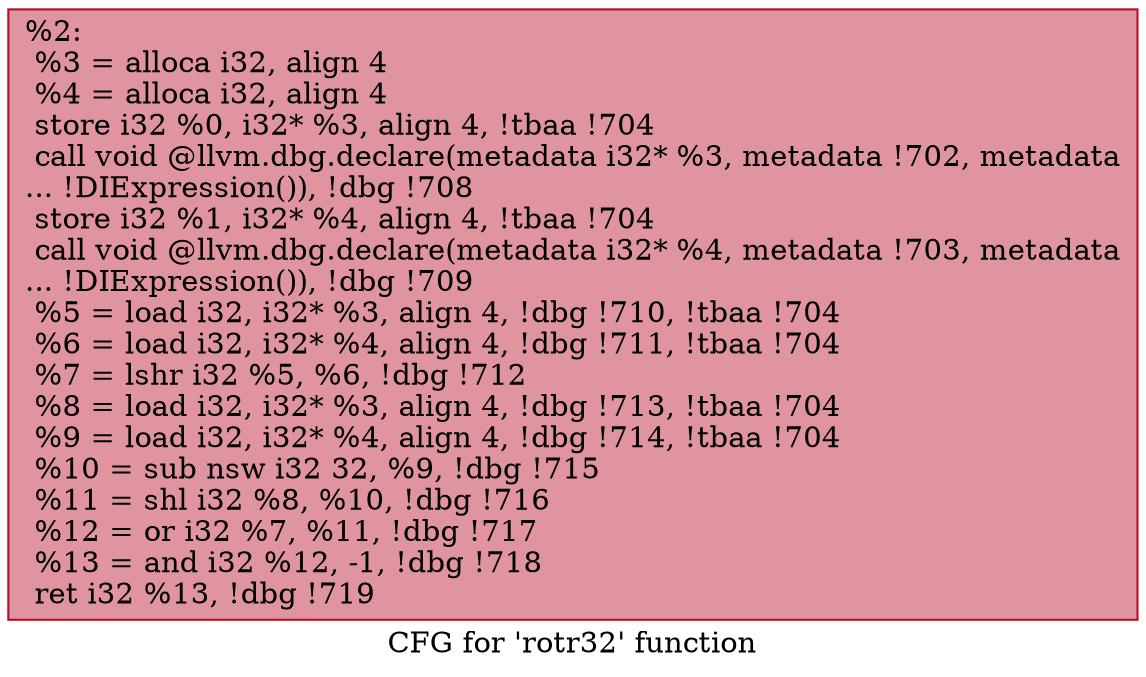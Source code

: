 digraph "CFG for 'rotr32' function" {
	label="CFG for 'rotr32' function";

	Node0xb0c530 [shape=record,color="#b70d28ff", style=filled, fillcolor="#b70d2870",label="{%2:\l  %3 = alloca i32, align 4\l  %4 = alloca i32, align 4\l  store i32 %0, i32* %3, align 4, !tbaa !704\l  call void @llvm.dbg.declare(metadata i32* %3, metadata !702, metadata\l... !DIExpression()), !dbg !708\l  store i32 %1, i32* %4, align 4, !tbaa !704\l  call void @llvm.dbg.declare(metadata i32* %4, metadata !703, metadata\l... !DIExpression()), !dbg !709\l  %5 = load i32, i32* %3, align 4, !dbg !710, !tbaa !704\l  %6 = load i32, i32* %4, align 4, !dbg !711, !tbaa !704\l  %7 = lshr i32 %5, %6, !dbg !712\l  %8 = load i32, i32* %3, align 4, !dbg !713, !tbaa !704\l  %9 = load i32, i32* %4, align 4, !dbg !714, !tbaa !704\l  %10 = sub nsw i32 32, %9, !dbg !715\l  %11 = shl i32 %8, %10, !dbg !716\l  %12 = or i32 %7, %11, !dbg !717\l  %13 = and i32 %12, -1, !dbg !718\l  ret i32 %13, !dbg !719\l}"];
}
